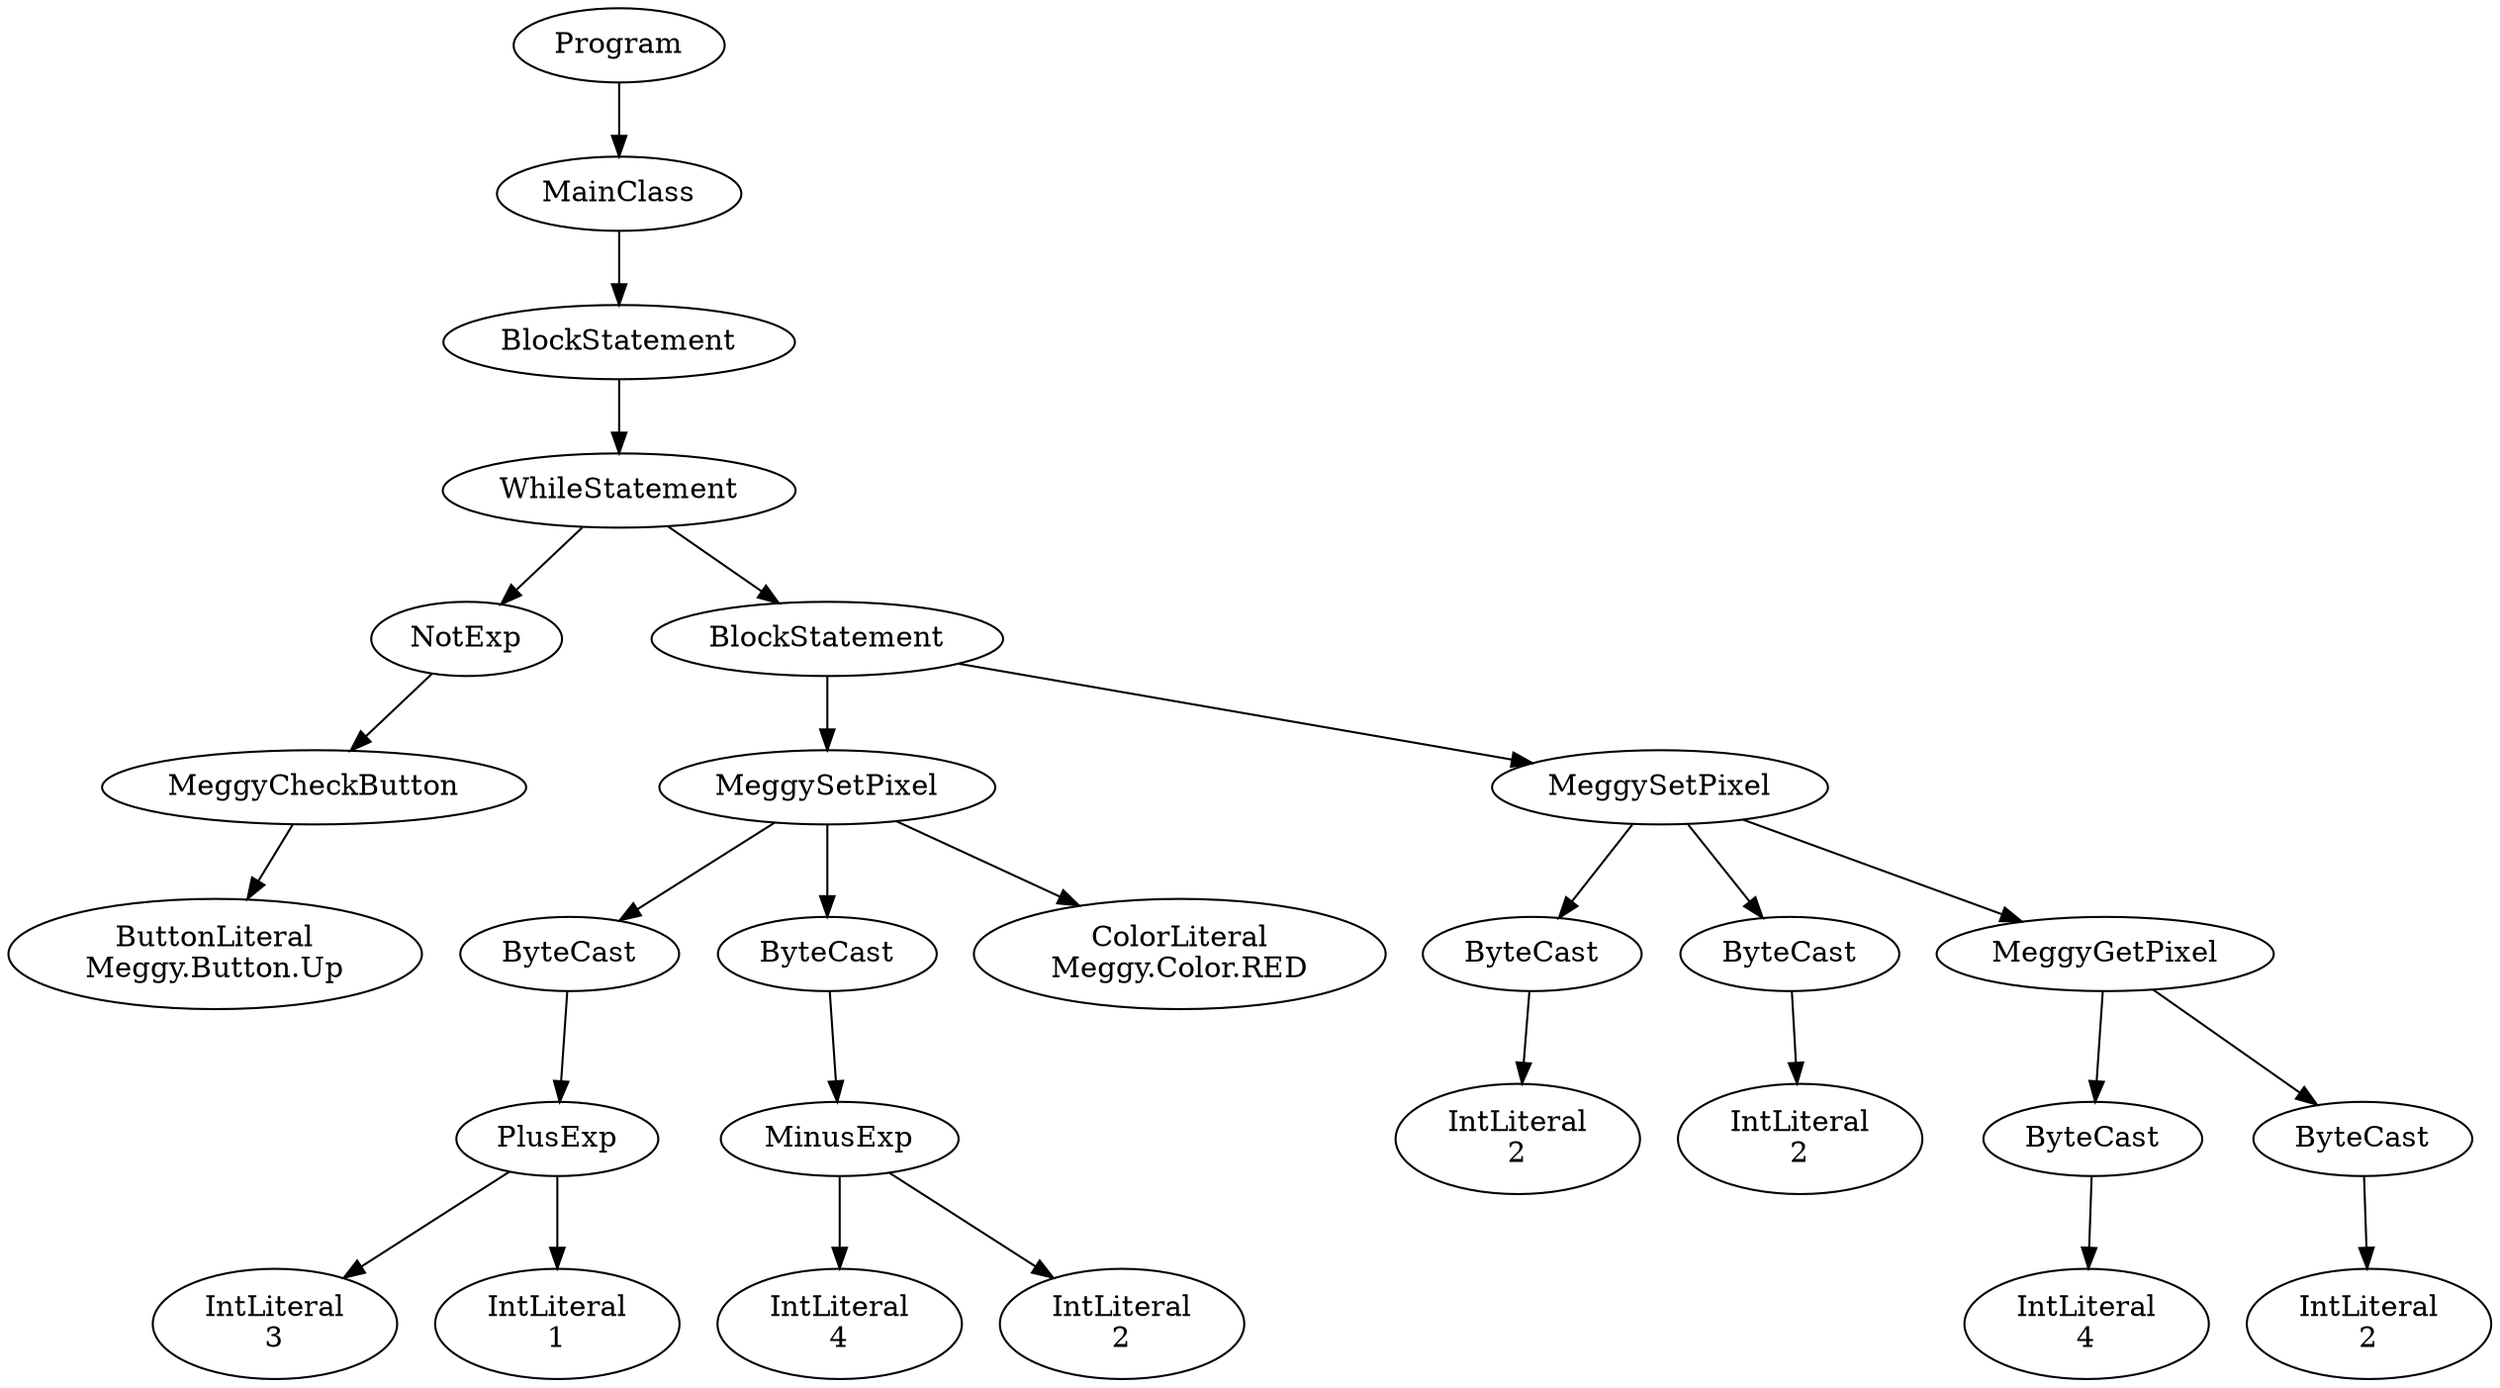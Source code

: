 digraph ASTGraph {
0 [ label="Program" ];
1 [ label="MainClass" ];
0 -> 1
2 [ label="BlockStatement" ];
1 -> 2
3 [ label="WhileStatement" ];
2 -> 3
4 [ label="NotExp" ];
3 -> 4
5 [ label="MeggyCheckButton" ];
4 -> 5
6 [ label="ButtonLiteral\nMeggy.Button.Up" ];
5 -> 6
7 [ label="BlockStatement" ];
3 -> 7
8 [ label="MeggySetPixel" ];
7 -> 8
9 [ label="ByteCast" ];
8 -> 9
10 [ label="PlusExp" ];
9 -> 10
11 [ label="IntLiteral\n3" ];
10 -> 11
12 [ label="IntLiteral\n1" ];
10 -> 12
13 [ label="ByteCast" ];
8 -> 13
14 [ label="MinusExp" ];
13 -> 14
15 [ label="IntLiteral\n4" ];
14 -> 15
16 [ label="IntLiteral\n2" ];
14 -> 16
17 [ label="ColorLiteral\nMeggy.Color.RED" ];
8 -> 17
18 [ label="MeggySetPixel" ];
7 -> 18
19 [ label="ByteCast" ];
18 -> 19
20 [ label="IntLiteral\n2" ];
19 -> 20
21 [ label="ByteCast" ];
18 -> 21
22 [ label="IntLiteral\n2" ];
21 -> 22
23 [ label="MeggyGetPixel" ];
18 -> 23
24 [ label="ByteCast" ];
23 -> 24
25 [ label="IntLiteral\n4" ];
24 -> 25
26 [ label="ByteCast" ];
23 -> 26
27 [ label="IntLiteral\n2" ];
26 -> 27
}

